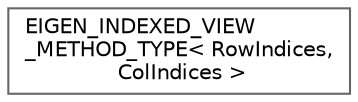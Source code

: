 digraph "Graphical Class Hierarchy"
{
 // LATEX_PDF_SIZE
  bgcolor="transparent";
  edge [fontname=Helvetica,fontsize=10,labelfontname=Helvetica,labelfontsize=10];
  node [fontname=Helvetica,fontsize=10,shape=box,height=0.2,width=0.4];
  rankdir="LR";
  Node0 [id="Node000000",label="EIGEN_INDEXED_VIEW\l_METHOD_TYPE\< RowIndices,\l ColIndices \>",height=0.2,width=0.4,color="grey40", fillcolor="white", style="filled",URL="$structEIGEN__INDEXED__VIEW__METHOD__TYPE.html",tooltip=" "];
}
